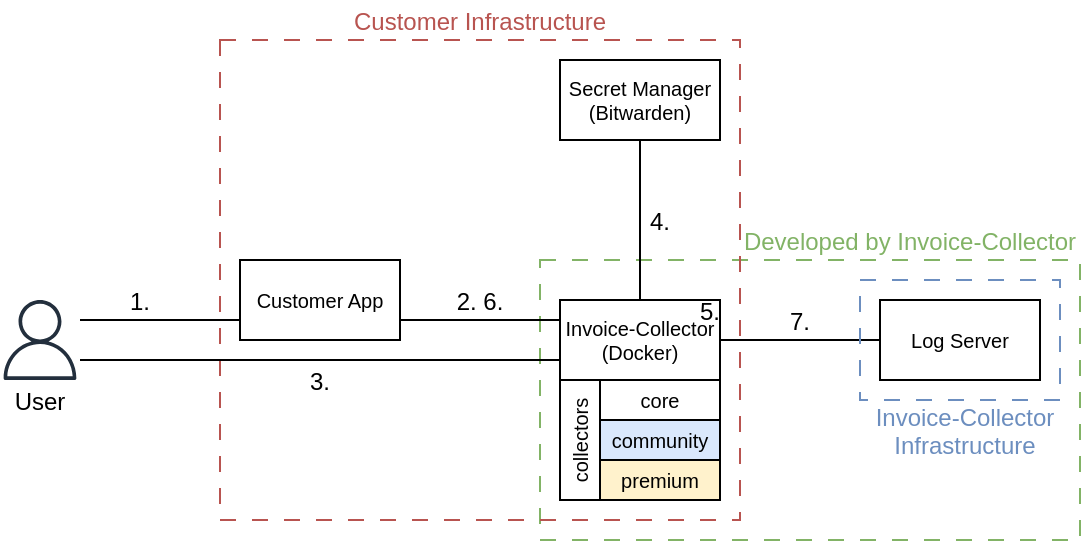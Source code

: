 <mxfile>
    <diagram id="s3XKS49f7g5tn125unqJ" name="Page-1">
        <mxGraphModel dx="772" dy="315" grid="1" gridSize="10" guides="1" tooltips="1" connect="1" arrows="1" fold="1" page="1" pageScale="1" pageWidth="1200" pageHeight="600" math="0" shadow="0">
            <root>
                <mxCell id="0"/>
                <mxCell id="1" parent="0"/>
                <mxCell id="66" value="" style="fillColor=none;strokeColor=#82b366;rounded=0;connectable=0;arcSize=8;dashed=1;strokeWidth=1;dashPattern=8 8;" parent="1" vertex="1">
                    <mxGeometry x="350" y="420" width="270" height="140" as="geometry"/>
                </mxCell>
                <mxCell id="21" value="" style="fillColor=none;strokeColor=#b85450;rounded=0;connectable=0;arcSize=8;dashed=1;strokeWidth=1;dashPattern=8 8;" parent="1" vertex="1">
                    <mxGeometry x="190" y="310" width="260" height="240" as="geometry"/>
                </mxCell>
                <mxCell id="31" value="Customer Infrastructure" style="text;strokeColor=none;align=center;fillColor=none;verticalAlign=middle;rounded=0;fontColor=#B85450;" parent="1" vertex="1">
                    <mxGeometry x="190" y="290" width="260" height="20" as="geometry"/>
                </mxCell>
                <mxCell id="41" value="" style="sketch=0;outlineConnect=0;fontColor=#232F3E;gradientColor=none;fillColor=#232F3D;strokeColor=none;dashed=0;verticalLabelPosition=bottom;verticalAlign=top;align=center;html=1;fontSize=12;fontStyle=0;aspect=fixed;pointerEvents=1;shape=mxgraph.aws4.user;connectable=0;" parent="1" vertex="1">
                    <mxGeometry x="80" y="440" width="40" height="40" as="geometry"/>
                </mxCell>
                <mxCell id="52" style="edgeStyle=none;html=1;exitX=0;exitY=0.75;exitDx=0;exitDy=0;endArrow=none;endFill=0;" parent="1" source="42" edge="1">
                    <mxGeometry relative="1" as="geometry">
                        <mxPoint x="201.82" y="440" as="sourcePoint"/>
                        <mxPoint x="120" y="450" as="targetPoint"/>
                    </mxGeometry>
                </mxCell>
                <mxCell id="42" value="Customer App" style="whiteSpace=wrap;html=1;fontSize=10;" parent="1" vertex="1">
                    <mxGeometry x="200" y="420" width="80" height="40" as="geometry"/>
                </mxCell>
                <mxCell id="44" value="Invoice-Collector&lt;div&gt;(Docker)&lt;/div&gt;" style="whiteSpace=wrap;html=1;fontSize=10;" parent="1" vertex="1">
                    <mxGeometry x="360" y="440" width="80" height="40" as="geometry"/>
                </mxCell>
                <mxCell id="45" value="collectors" style="whiteSpace=wrap;html=1;fontSize=10;horizontal=0;" parent="1" vertex="1">
                    <mxGeometry x="360" y="480" width="20" height="60" as="geometry"/>
                </mxCell>
                <mxCell id="47" value="core" style="whiteSpace=wrap;html=1;fontSize=10;" parent="1" vertex="1">
                    <mxGeometry x="380" y="480" width="60" height="20" as="geometry"/>
                </mxCell>
                <mxCell id="48" value="community" style="whiteSpace=wrap;html=1;fontSize=10;fillColor=#dae8fc;strokeColor=#000000;" parent="1" vertex="1">
                    <mxGeometry x="380" y="500" width="60" height="20" as="geometry"/>
                </mxCell>
                <mxCell id="49" value="premium" style="whiteSpace=wrap;html=1;fontSize=10;fillColor=#fff2cc;strokeColor=#000000;" parent="1" vertex="1">
                    <mxGeometry x="380" y="520" width="60" height="20" as="geometry"/>
                </mxCell>
                <mxCell id="50" value="Log Server" style="whiteSpace=wrap;html=1;fontSize=10;" parent="1" vertex="1">
                    <mxGeometry x="520" y="440" width="80" height="40" as="geometry"/>
                </mxCell>
                <mxCell id="51" value="Secret Manager&lt;br&gt;(Bitwarden)" style="whiteSpace=wrap;html=1;fontSize=10;" parent="1" vertex="1">
                    <mxGeometry x="360" y="320" width="80" height="40" as="geometry"/>
                </mxCell>
                <mxCell id="53" style="edgeStyle=none;html=1;exitX=0;exitY=0.75;exitDx=0;exitDy=0;endArrow=none;endFill=0;" parent="1" source="44" edge="1">
                    <mxGeometry relative="1" as="geometry">
                        <mxPoint x="210" y="460" as="sourcePoint"/>
                        <mxPoint x="120" y="470" as="targetPoint"/>
                    </mxGeometry>
                </mxCell>
                <mxCell id="54" style="edgeStyle=none;html=1;exitX=0;exitY=0.25;exitDx=0;exitDy=0;endArrow=none;endFill=0;entryX=1;entryY=0.75;entryDx=0;entryDy=0;" parent="1" source="44" target="42" edge="1">
                    <mxGeometry relative="1" as="geometry">
                        <mxPoint x="370" y="480" as="sourcePoint"/>
                        <mxPoint x="130" y="480" as="targetPoint"/>
                    </mxGeometry>
                </mxCell>
                <mxCell id="55" style="edgeStyle=none;html=1;exitX=0.5;exitY=1;exitDx=0;exitDy=0;endArrow=none;endFill=0;entryX=0.5;entryY=0;entryDx=0;entryDy=0;" parent="1" source="51" target="44" edge="1">
                    <mxGeometry relative="1" as="geometry">
                        <mxPoint x="370" y="460" as="sourcePoint"/>
                        <mxPoint x="290" y="460" as="targetPoint"/>
                    </mxGeometry>
                </mxCell>
                <mxCell id="56" style="edgeStyle=none;html=1;exitX=0;exitY=0.5;exitDx=0;exitDy=0;endArrow=none;endFill=0;entryX=1;entryY=0.5;entryDx=0;entryDy=0;" parent="1" source="50" target="44" edge="1">
                    <mxGeometry relative="1" as="geometry">
                        <mxPoint x="410" y="370" as="sourcePoint"/>
                        <mxPoint x="410" y="450" as="targetPoint"/>
                    </mxGeometry>
                </mxCell>
                <mxCell id="57" value="" style="fillColor=none;strokeColor=#6c8ebf;rounded=0;connectable=0;arcSize=8;dashed=1;strokeWidth=1;dashPattern=8 8;" parent="1" vertex="1">
                    <mxGeometry x="510" y="430" width="100" height="60" as="geometry"/>
                </mxCell>
                <mxCell id="58" value="Developed by Invoice-Collector" style="text;strokeColor=none;align=center;fillColor=none;verticalAlign=middle;rounded=0;fontColor=#82B366;" parent="1" vertex="1">
                    <mxGeometry x="450" y="400" width="170" height="20" as="geometry"/>
                </mxCell>
                <mxCell id="59" value="User" style="text;strokeColor=none;align=center;fillColor=none;verticalAlign=middle;rounded=0;fontColor=#000000;" parent="1" vertex="1">
                    <mxGeometry x="80" y="480" width="40" height="20" as="geometry"/>
                </mxCell>
                <mxCell id="60" value="1." style="text;strokeColor=none;align=center;fillColor=none;verticalAlign=middle;rounded=0;fontColor=#000000;" parent="1" vertex="1">
                    <mxGeometry x="130" y="430" width="40" height="20" as="geometry"/>
                </mxCell>
                <mxCell id="61" value="2. 6." style="text;strokeColor=none;align=center;fillColor=none;verticalAlign=middle;rounded=0;fontColor=#000000;" parent="1" vertex="1">
                    <mxGeometry x="290" y="430" width="60" height="20" as="geometry"/>
                </mxCell>
                <mxCell id="62" value="3." style="text;strokeColor=none;align=center;fillColor=none;verticalAlign=middle;rounded=0;fontColor=#000000;" parent="1" vertex="1">
                    <mxGeometry x="210" y="470" width="60" height="20" as="geometry"/>
                </mxCell>
                <mxCell id="63" value="4." style="text;strokeColor=none;align=center;fillColor=none;verticalAlign=middle;rounded=0;fontColor=#000000;" parent="1" vertex="1">
                    <mxGeometry x="400" y="390" width="20" height="20" as="geometry"/>
                </mxCell>
                <mxCell id="64" value="7." style="text;strokeColor=none;align=center;fillColor=none;verticalAlign=middle;rounded=0;fontColor=#000000;" parent="1" vertex="1">
                    <mxGeometry x="470" y="440" width="20" height="20" as="geometry"/>
                </mxCell>
                <mxCell id="65" value="5." style="text;strokeColor=none;align=center;fillColor=none;verticalAlign=middle;rounded=0;fontColor=#000000;" parent="1" vertex="1">
                    <mxGeometry x="430" y="440" width="10" height="10" as="geometry"/>
                </mxCell>
                <mxCell id="67" value="Invoice-Collector&#xa;Infrastructure" style="text;strokeColor=none;align=center;fillColor=none;verticalAlign=middle;rounded=0;fontColor=#6C8EBF;" parent="1" vertex="1">
                    <mxGeometry x="510" y="490" width="105" height="30" as="geometry"/>
                </mxCell>
            </root>
        </mxGraphModel>
    </diagram>
</mxfile>